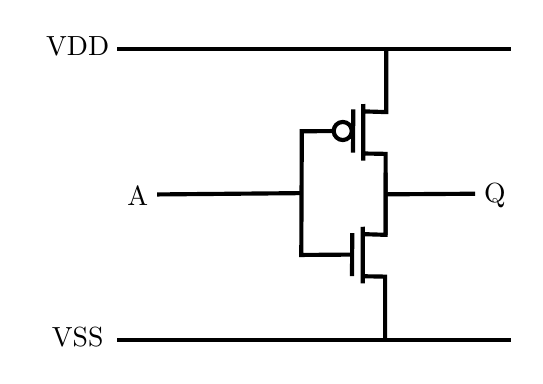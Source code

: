 

\tikzset{every picture/.style={line width=0.75pt}} %set default line width to 0.75pt        

\begin{tikzpicture}[x=0.75pt,y=0.75pt,yscale=-1,xscale=1]
%uncomment if require: \path (0,201.333); %set diagram left start at 0, and has height of 201.333

%Straight Lines [id:da07885295239893186] 
\draw [line width=1.5]    (51,30.33) -- (240.75,30.33) ;


%Straight Lines [id:da39856222237487815] 
\draw [line width=1.5]    (180.67,30.67) -- (180.67,60.67) -- (169.71,60.33) -- (169.6,56.8) -- (169.6,84.05) -- (169.6,80.62) -- (180.4,80.8) -- (180.4,119.81) ;


%Straight Lines [id:da5857134524935192] 
\draw [line width=1.5]    (180.4,89.81) -- (180.4,119.81) -- (169.45,119.47) -- (169.33,115.94) -- (169.33,143.19) -- (169.33,139.76) -- (180.13,139.94) -- (180.13,170) ;


%Straight Lines [id:da21313521807196745] 
\draw [line width=1.5]    (51,170.33) -- (240.75,170.33) ;


%Straight Lines [id:da5667092258145612] 
\draw [line width=1.5]    (180.4,100.3) -- (223.5,100) ;


%Straight Lines [id:da6991442899200719] 
\draw [line width=1.5]    (164.67,80.16) -- (164.8,59.4) ;


%Straight Lines [id:da08031166754703278] 
\draw [line width=1.5]    (164.25,129.33) -- (139.75,129.5) -- (140,69.92) -- (156.38,69.8) ;
\draw [shift={(159.73,69.78)}, rotate = 359.6] [color={rgb, 255:red, 0; green, 0; blue, 0 }  ][line width=1.5]      (0, 0) circle [x radius= 4.36, y radius= 4.36]   ;

%Straight Lines [id:da21308267181792218] 
\draw [line width=1.5]    (164.18,139.71) -- (164.32,118.96) ;


%Straight Lines [id:da40299410186396645] 
\draw [line width=1.5]    (70.25,100.35) -- (139.88,99.71) ;



% Text Node
\draw (32,29) node  [align=left] {VDD};
% Text Node
\draw (32,169) node  [align=left] {VSS};
% Text Node
\draw (233,101) node  [align=left] {Q};
% Text Node
\draw (61,101) node  [align=left] {A};


\end{tikzpicture}